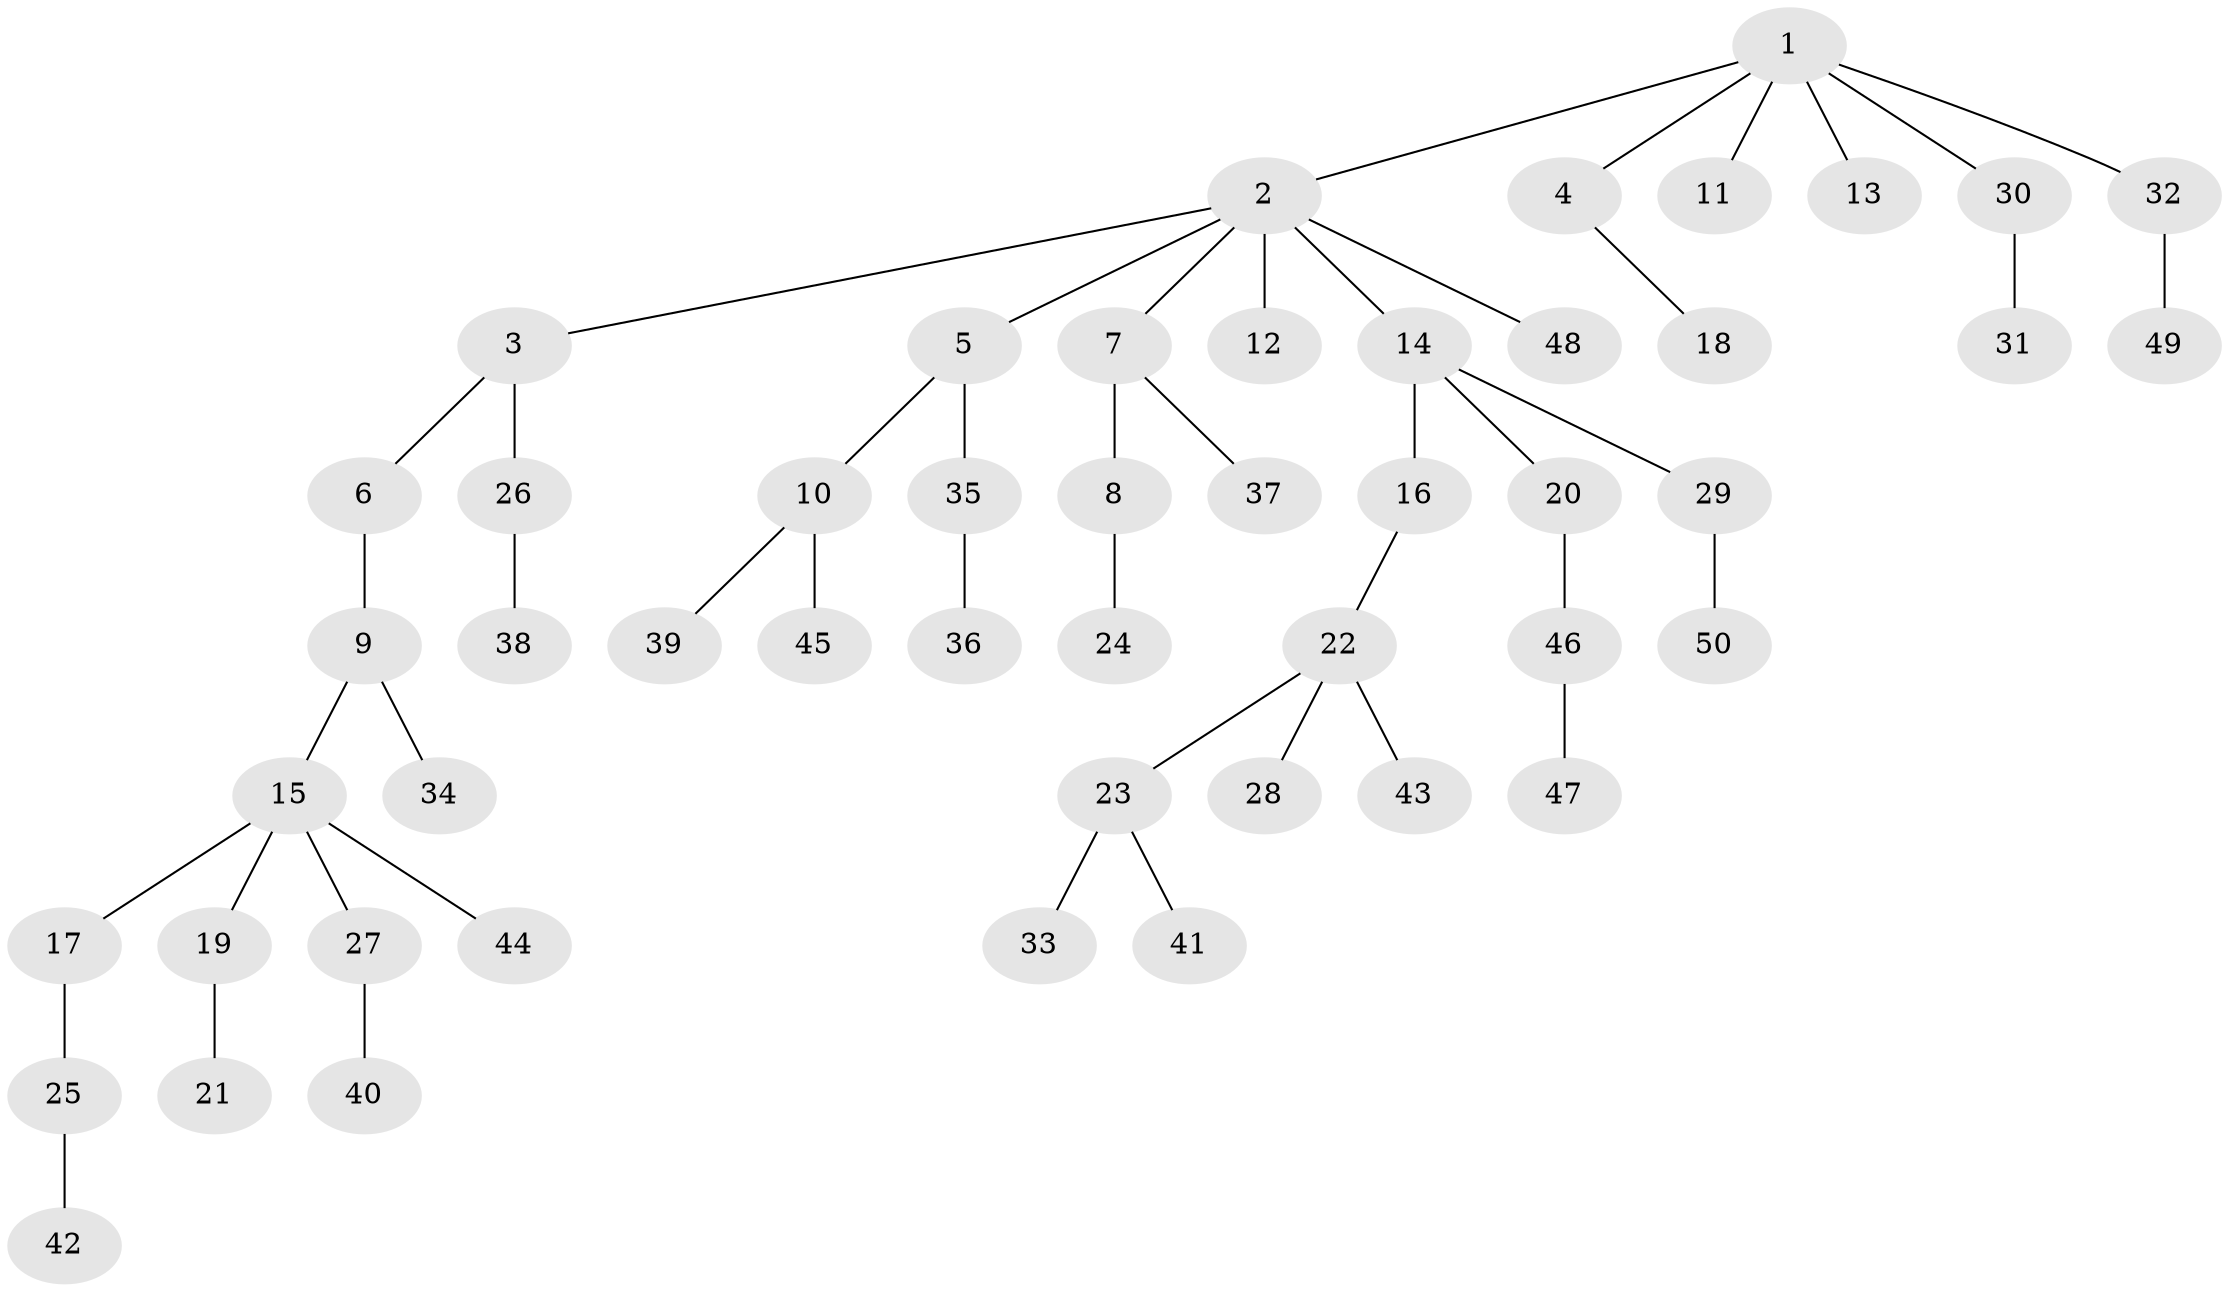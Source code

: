 // coarse degree distribution, {6: 0.03225806451612903, 8: 0.03225806451612903, 1: 0.6129032258064516, 3: 0.0967741935483871, 2: 0.16129032258064516, 4: 0.06451612903225806}
// Generated by graph-tools (version 1.1) at 2025/24/03/03/25 07:24:06]
// undirected, 50 vertices, 49 edges
graph export_dot {
graph [start="1"]
  node [color=gray90,style=filled];
  1;
  2;
  3;
  4;
  5;
  6;
  7;
  8;
  9;
  10;
  11;
  12;
  13;
  14;
  15;
  16;
  17;
  18;
  19;
  20;
  21;
  22;
  23;
  24;
  25;
  26;
  27;
  28;
  29;
  30;
  31;
  32;
  33;
  34;
  35;
  36;
  37;
  38;
  39;
  40;
  41;
  42;
  43;
  44;
  45;
  46;
  47;
  48;
  49;
  50;
  1 -- 2;
  1 -- 4;
  1 -- 11;
  1 -- 13;
  1 -- 30;
  1 -- 32;
  2 -- 3;
  2 -- 5;
  2 -- 7;
  2 -- 12;
  2 -- 14;
  2 -- 48;
  3 -- 6;
  3 -- 26;
  4 -- 18;
  5 -- 10;
  5 -- 35;
  6 -- 9;
  7 -- 8;
  7 -- 37;
  8 -- 24;
  9 -- 15;
  9 -- 34;
  10 -- 39;
  10 -- 45;
  14 -- 16;
  14 -- 20;
  14 -- 29;
  15 -- 17;
  15 -- 19;
  15 -- 27;
  15 -- 44;
  16 -- 22;
  17 -- 25;
  19 -- 21;
  20 -- 46;
  22 -- 23;
  22 -- 28;
  22 -- 43;
  23 -- 33;
  23 -- 41;
  25 -- 42;
  26 -- 38;
  27 -- 40;
  29 -- 50;
  30 -- 31;
  32 -- 49;
  35 -- 36;
  46 -- 47;
}

